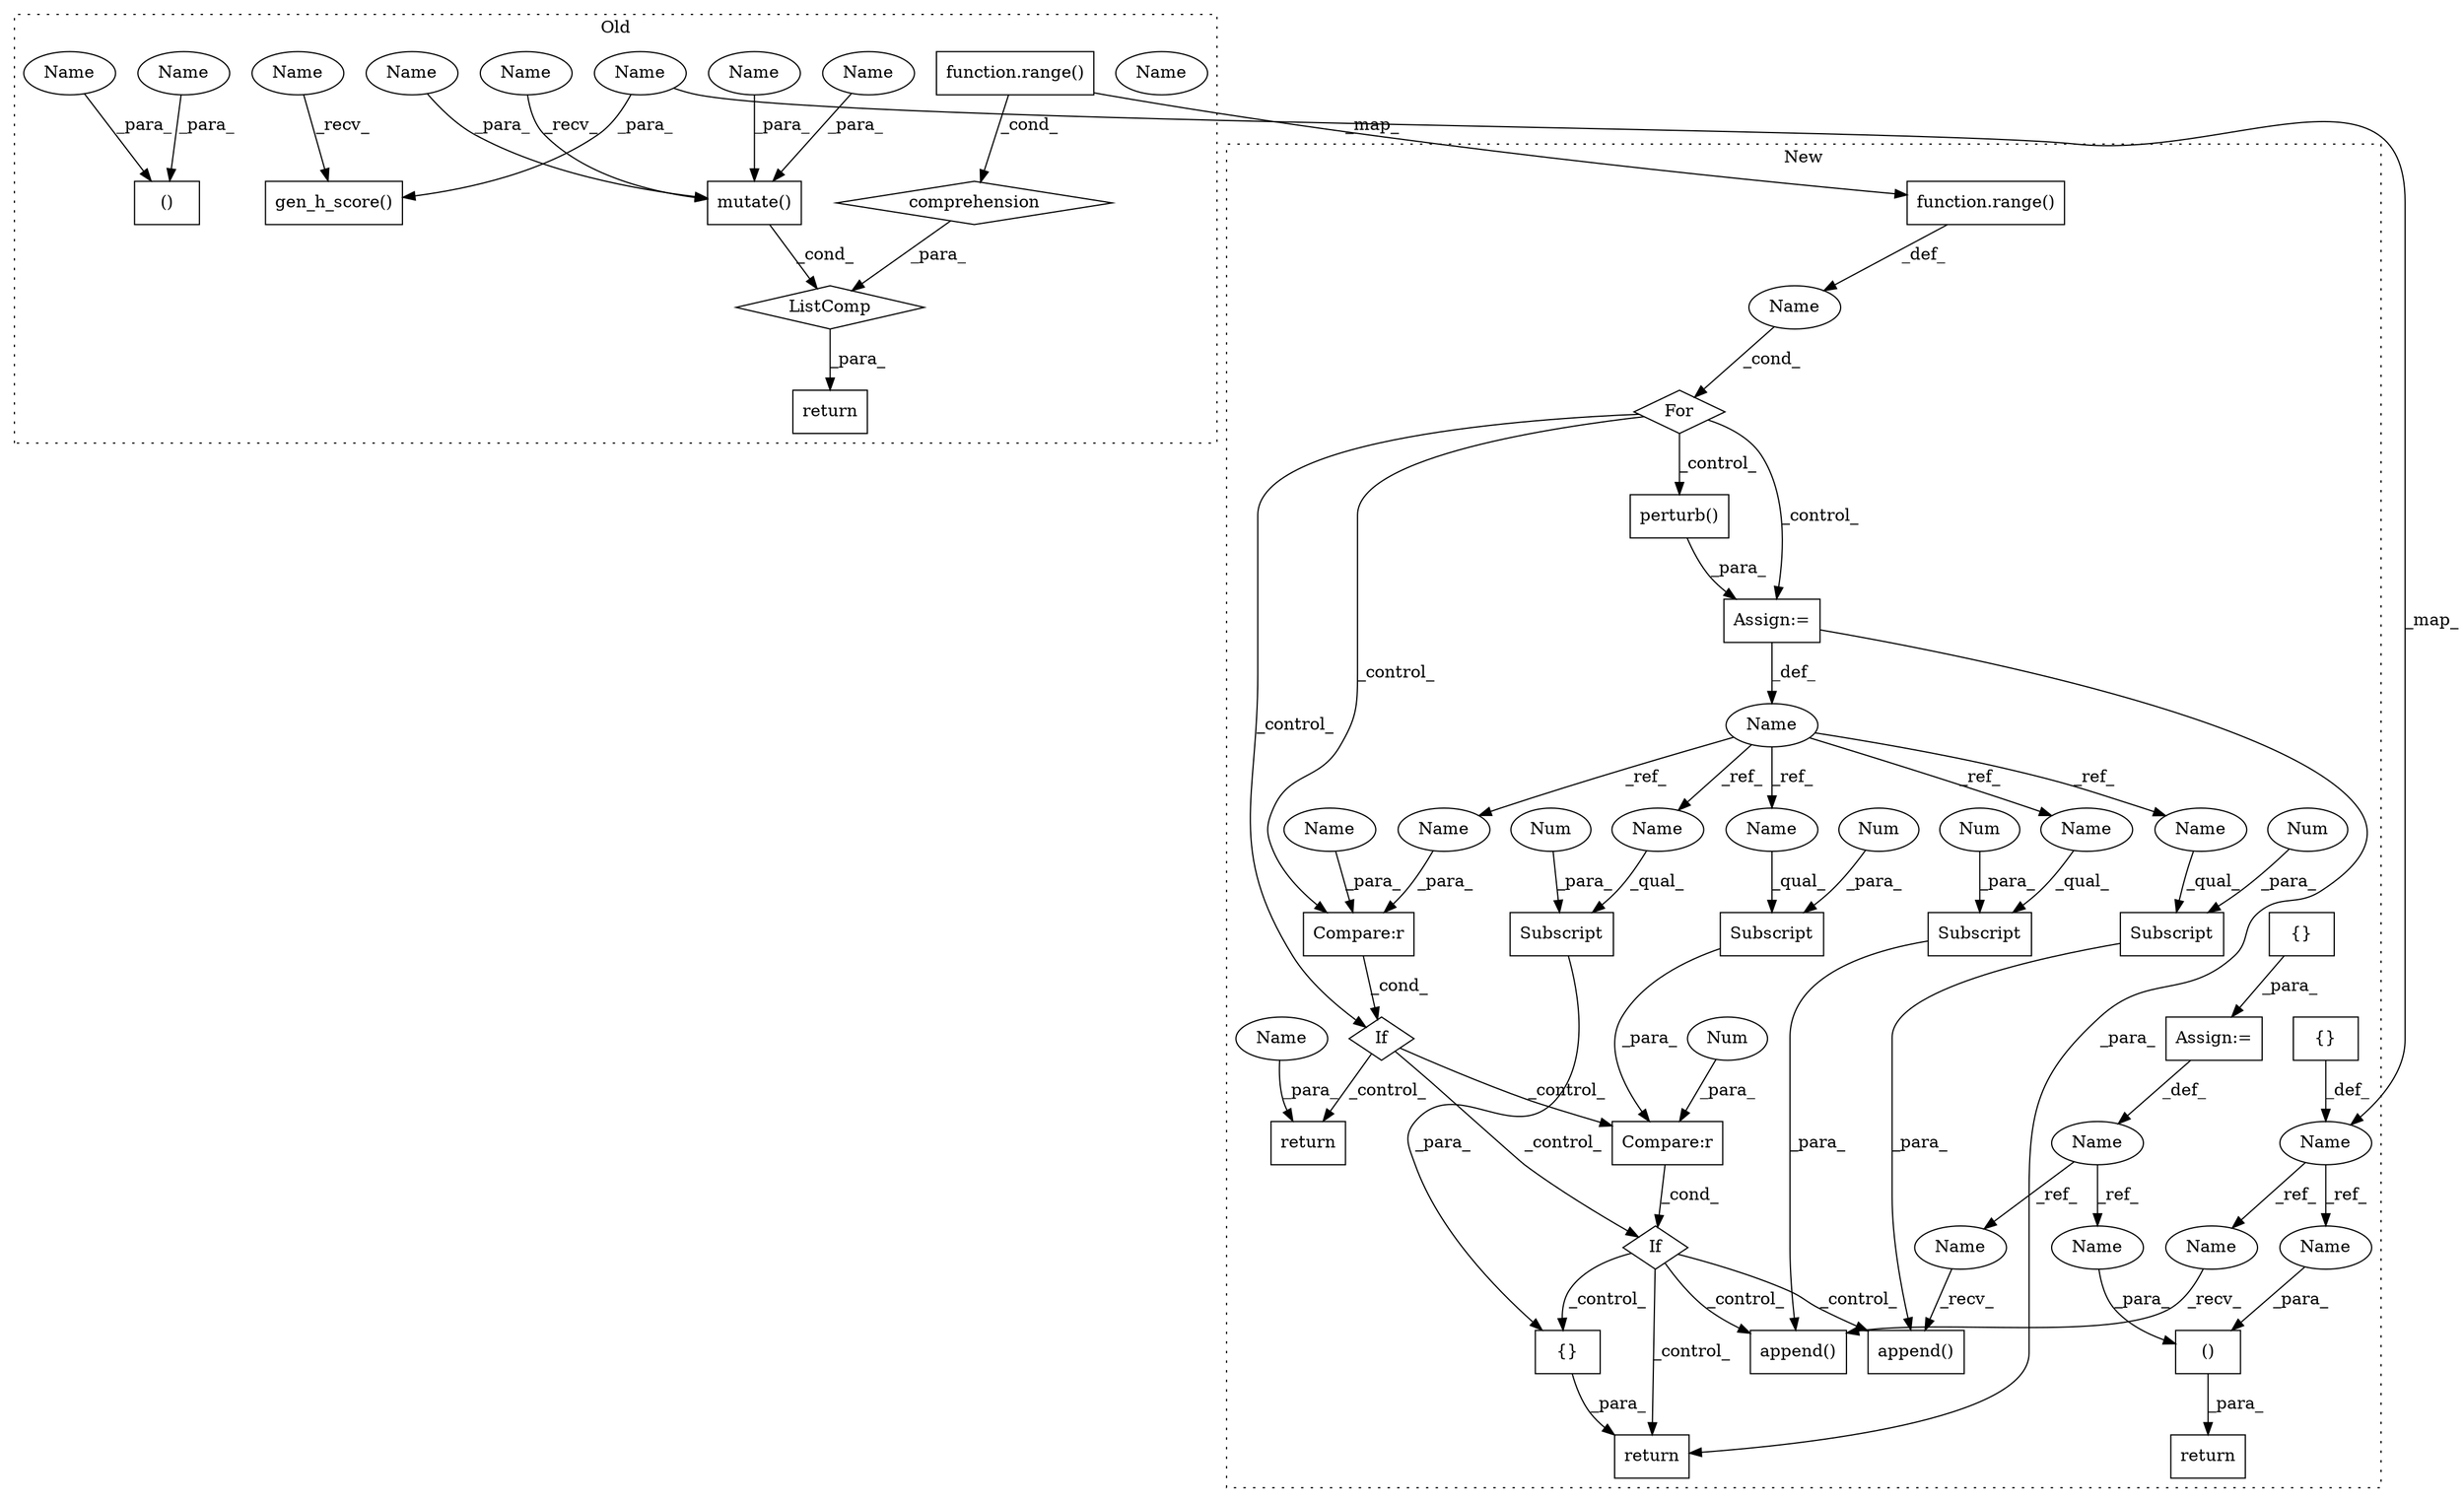 digraph G {
subgraph cluster0 {
1 [label="gen_h_score()" a="75" s="895,969" l="17,1" shape="box"];
8 [label="Name" a="87" s="963" l="6" shape="ellipse"];
22 [label="mutate()" a="75" s="987,1022" l="12,1" shape="box"];
23 [label="ListComp" a="106" s="986" l="79" shape="diamond"];
25 [label="function.range()" a="75" s="1049,1063" l="6,1" shape="box"];
36 [label="comprehension" a="45" s="1024" l="3" shape="diamond"];
38 [label="return" a="93" s="979" l="7" shape="box"];
39 [label="()" a="54" s="884" l="8" shape="box"];
40 [label="Name" a="87" s="987" l="4" shape="ellipse"];
41 [label="Name" a="87" s="895" l="4" shape="ellipse"];
42 [label="Name" a="87" s="1007" l="7" shape="ellipse"];
43 [label="Name" a="87" s="877" l="7" shape="ellipse"];
50 [label="Name" a="87" s="1016" l="6" shape="ellipse"];
51 [label="Name" a="87" s="886" l="6" shape="ellipse"];
52 [label="Name" a="87" s="999" l="6" shape="ellipse"];
53 [label="Name" a="87" s="963" l="6" shape="ellipse"];
label = "Old";
style="dotted";
}
subgraph cluster1 {
2 [label="return" a="93" s="3583" l="7" shape="box"];
3 [label="()" a="54" s="3600" l="4" shape="box"];
4 [label="{}" a="59" s="3217,3217" l="2,1" shape="box"];
5 [label="append()" a="75" s="3556,3573" l="11,1" shape="box"];
6 [label="If" a="96" s="3376" l="3" shape="diamond"];
7 [label="Name" a="87" s="3211" l="3" shape="ellipse"];
9 [label="If" a="96" s="3432" l="3" shape="diamond"];
10 [label="Compare:r" a="40" s="3435" l="11" shape="box"];
11 [label="Subscript" a="63" s="3567,0" l="6,0" shape="box"];
12 [label="{}" a="59" s="3239,3239" l="2,1" shape="box"];
13 [label="Subscript" a="63" s="3435,0" l="6,0" shape="box"];
14 [label="Compare:r" a="40" s="3379" l="11" shape="box"];
15 [label="{}" a="59" s="3471,3478" l="1,0" shape="box"];
16 [label="Subscript" a="63" s="3472,0" l="6,0" shape="box"];
17 [label="append()" a="75" s="3514,3538" l="18,1" shape="box"];
18 [label="Subscript" a="63" s="3532,0" l="6,0" shape="box"];
19 [label="Name" a="87" s="3254" l="1" shape="ellipse"];
20 [label="Name" a="87" s="3288" l="3" shape="ellipse"];
21 [label="Name" a="87" s="3228" l="10" shape="ellipse"];
24 [label="function.range()" a="75" s="3259,3273" l="6,1" shape="box"];
26 [label="return" a="93" s="3408" l="7" shape="box"];
27 [label="perturb()" a="75" s="3294,3362" l="13,1" shape="box"];
28 [label="For" a="107" s="3250,3274" l="4,14" shape="diamond"];
29 [label="Num" a="76" s="3439" l="1" shape="ellipse"];
30 [label="Num" a="76" s="3476" l="1" shape="ellipse"];
31 [label="Num" a="76" s="3445" l="1" shape="ellipse"];
32 [label="Num" a="76" s="3571" l="1" shape="ellipse"];
33 [label="Num" a="76" s="3536" l="1" shape="ellipse"];
34 [label="Assign:=" a="68" s="3238" l="1" shape="box"];
35 [label="Assign:=" a="68" s="3291" l="3" shape="box"];
37 [label="return" a="93" s="3464" l="7" shape="box"];
44 [label="Name" a="87" s="3601" l="3" shape="ellipse"];
45 [label="Name" a="87" s="3556" l="3" shape="ellipse"];
46 [label="Name" a="87" s="3590" l="10" shape="ellipse"];
47 [label="Name" a="87" s="3514" l="10" shape="ellipse"];
48 [label="Name" a="87" s="3415" l="4" shape="ellipse"];
49 [label="Name" a="87" s="3386" l="4" shape="ellipse"];
54 [label="Name" a="87" s="3532" l="3" shape="ellipse"];
55 [label="Name" a="87" s="3379" l="3" shape="ellipse"];
56 [label="Name" a="87" s="3472" l="3" shape="ellipse"];
57 [label="Name" a="87" s="3567" l="3" shape="ellipse"];
58 [label="Name" a="87" s="3435" l="3" shape="ellipse"];
label = "New";
style="dotted";
}
3 -> 2 [label="_para_"];
4 -> 7 [label="_def_"];
6 -> 26 [label="_control_"];
6 -> 10 [label="_control_"];
6 -> 9 [label="_control_"];
7 -> 45 [label="_ref_"];
7 -> 44 [label="_ref_"];
9 -> 5 [label="_control_"];
9 -> 15 [label="_control_"];
9 -> 17 [label="_control_"];
9 -> 37 [label="_control_"];
10 -> 9 [label="_cond_"];
11 -> 5 [label="_para_"];
12 -> 34 [label="_para_"];
13 -> 10 [label="_para_"];
14 -> 6 [label="_cond_"];
15 -> 37 [label="_para_"];
16 -> 15 [label="_para_"];
18 -> 17 [label="_para_"];
19 -> 28 [label="_cond_"];
20 -> 55 [label="_ref_"];
20 -> 56 [label="_ref_"];
20 -> 57 [label="_ref_"];
20 -> 58 [label="_ref_"];
20 -> 54 [label="_ref_"];
21 -> 47 [label="_ref_"];
21 -> 46 [label="_ref_"];
22 -> 23 [label="_cond_"];
23 -> 38 [label="_para_"];
24 -> 19 [label="_def_"];
25 -> 24 [label="_map_"];
25 -> 36 [label="_cond_"];
27 -> 35 [label="_para_"];
28 -> 14 [label="_control_"];
28 -> 6 [label="_control_"];
28 -> 35 [label="_control_"];
28 -> 27 [label="_control_"];
29 -> 13 [label="_para_"];
30 -> 16 [label="_para_"];
31 -> 10 [label="_para_"];
32 -> 11 [label="_para_"];
33 -> 18 [label="_para_"];
34 -> 21 [label="_def_"];
35 -> 20 [label="_def_"];
35 -> 37 [label="_para_"];
36 -> 23 [label="_para_"];
40 -> 22 [label="_recv_"];
41 -> 1 [label="_recv_"];
42 -> 22 [label="_para_"];
43 -> 39 [label="_para_"];
44 -> 3 [label="_para_"];
45 -> 5 [label="_recv_"];
46 -> 3 [label="_para_"];
47 -> 17 [label="_recv_"];
48 -> 26 [label="_para_"];
49 -> 14 [label="_para_"];
50 -> 22 [label="_para_"];
51 -> 39 [label="_para_"];
52 -> 22 [label="_para_"];
53 -> 7 [label="_map_"];
53 -> 1 [label="_para_"];
54 -> 18 [label="_qual_"];
55 -> 14 [label="_para_"];
56 -> 16 [label="_qual_"];
57 -> 11 [label="_qual_"];
58 -> 13 [label="_qual_"];
}